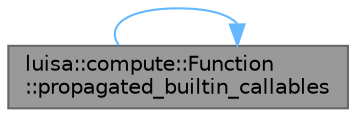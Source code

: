 digraph "luisa::compute::Function::propagated_builtin_callables"
{
 // LATEX_PDF_SIZE
  bgcolor="transparent";
  edge [fontname=Helvetica,fontsize=10,labelfontname=Helvetica,labelfontsize=10];
  node [fontname=Helvetica,fontsize=10,shape=box,height=0.2,width=0.4];
  rankdir="LR";
  Node1 [id="Node000001",label="luisa::compute::Function\l::propagated_builtin_callables",height=0.2,width=0.4,color="gray40", fillcolor="grey60", style="filled", fontcolor="black",tooltip="Return builtin callables that are used by this function and the functions it calls"];
  Node1 -> Node1 [id="edge1_Node000001_Node000001",color="steelblue1",style="solid",tooltip=" "];
}
